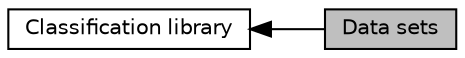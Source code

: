 digraph "Data sets"
{
  edge [fontname="Helvetica",fontsize="10",labelfontname="Helvetica",labelfontsize="10"];
  node [fontname="Helvetica",fontsize="10",shape=record];
  rankdir=LR;
  Node0 [label="Data sets",height=0.2,width=0.4,color="black", fillcolor="grey75", style="filled", fontcolor="black"];
  Node1 [label="Classification library",height=0.2,width=0.4,color="black", fillcolor="white", style="filled",URL="$group__ClassificationLibrary.html"];
  Node1->Node0 [shape=plaintext, dir="back", style="solid"];
}
